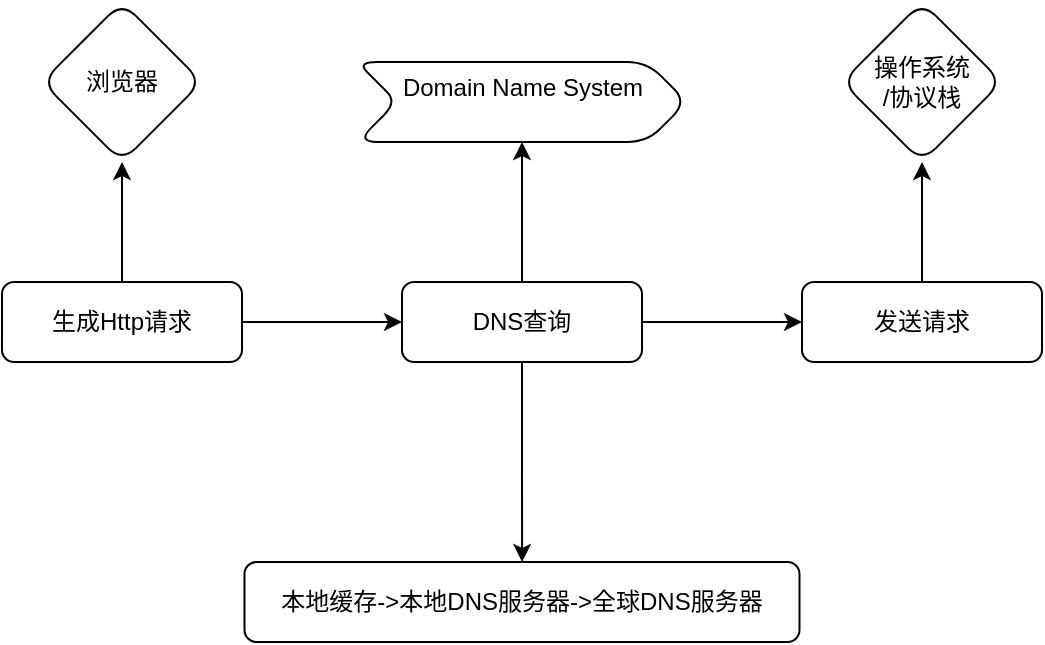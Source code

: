 <mxfile version="24.7.17">
  <diagram id="C5RBs43oDa-KdzZeNtuy" name="Page-1">
    <mxGraphModel dx="1434" dy="738" grid="1" gridSize="10" guides="1" tooltips="1" connect="1" arrows="1" fold="1" page="1" pageScale="1" pageWidth="827" pageHeight="1169" math="0" shadow="0">
      <root>
        <mxCell id="WIyWlLk6GJQsqaUBKTNV-0" />
        <mxCell id="WIyWlLk6GJQsqaUBKTNV-1" parent="WIyWlLk6GJQsqaUBKTNV-0" />
        <mxCell id="BnfD9BvIbWoBoNMzK2-x-1" value="" style="edgeStyle=orthogonalEdgeStyle;rounded=0;orthogonalLoop=1;jettySize=auto;html=1;" edge="1" parent="WIyWlLk6GJQsqaUBKTNV-1" source="WIyWlLk6GJQsqaUBKTNV-3" target="BnfD9BvIbWoBoNMzK2-x-0">
          <mxGeometry relative="1" as="geometry" />
        </mxCell>
        <mxCell id="BnfD9BvIbWoBoNMzK2-x-7" value="" style="edgeStyle=orthogonalEdgeStyle;rounded=0;orthogonalLoop=1;jettySize=auto;html=1;" edge="1" parent="WIyWlLk6GJQsqaUBKTNV-1" source="WIyWlLk6GJQsqaUBKTNV-3" target="BnfD9BvIbWoBoNMzK2-x-6">
          <mxGeometry relative="1" as="geometry" />
        </mxCell>
        <mxCell id="WIyWlLk6GJQsqaUBKTNV-3" value="生成Http请求" style="rounded=1;whiteSpace=wrap;html=1;fontSize=12;glass=0;strokeWidth=1;shadow=0;" parent="WIyWlLk6GJQsqaUBKTNV-1" vertex="1">
          <mxGeometry x="135" y="260" width="120" height="40" as="geometry" />
        </mxCell>
        <mxCell id="BnfD9BvIbWoBoNMzK2-x-3" value="" style="edgeStyle=orthogonalEdgeStyle;rounded=0;orthogonalLoop=1;jettySize=auto;html=1;" edge="1" parent="WIyWlLk6GJQsqaUBKTNV-1" source="BnfD9BvIbWoBoNMzK2-x-0" target="BnfD9BvIbWoBoNMzK2-x-2">
          <mxGeometry relative="1" as="geometry" />
        </mxCell>
        <mxCell id="BnfD9BvIbWoBoNMzK2-x-11" value="" style="edgeStyle=orthogonalEdgeStyle;rounded=0;orthogonalLoop=1;jettySize=auto;html=1;" edge="1" parent="WIyWlLk6GJQsqaUBKTNV-1" source="BnfD9BvIbWoBoNMzK2-x-0" target="BnfD9BvIbWoBoNMzK2-x-10">
          <mxGeometry relative="1" as="geometry" />
        </mxCell>
        <mxCell id="BnfD9BvIbWoBoNMzK2-x-13" value="" style="edgeStyle=orthogonalEdgeStyle;rounded=0;orthogonalLoop=1;jettySize=auto;html=1;" edge="1" parent="WIyWlLk6GJQsqaUBKTNV-1" source="BnfD9BvIbWoBoNMzK2-x-0" target="BnfD9BvIbWoBoNMzK2-x-12">
          <mxGeometry relative="1" as="geometry" />
        </mxCell>
        <mxCell id="BnfD9BvIbWoBoNMzK2-x-0" value="DNS查询" style="rounded=1;whiteSpace=wrap;html=1;fontSize=12;glass=0;strokeWidth=1;shadow=0;" vertex="1" parent="WIyWlLk6GJQsqaUBKTNV-1">
          <mxGeometry x="335" y="260" width="120" height="40" as="geometry" />
        </mxCell>
        <mxCell id="BnfD9BvIbWoBoNMzK2-x-9" value="" style="edgeStyle=orthogonalEdgeStyle;rounded=0;orthogonalLoop=1;jettySize=auto;html=1;" edge="1" parent="WIyWlLk6GJQsqaUBKTNV-1" source="BnfD9BvIbWoBoNMzK2-x-2" target="BnfD9BvIbWoBoNMzK2-x-8">
          <mxGeometry relative="1" as="geometry" />
        </mxCell>
        <mxCell id="BnfD9BvIbWoBoNMzK2-x-2" value="发送请求" style="rounded=1;whiteSpace=wrap;html=1;fontSize=12;glass=0;strokeWidth=1;shadow=0;" vertex="1" parent="WIyWlLk6GJQsqaUBKTNV-1">
          <mxGeometry x="535" y="260" width="120" height="40" as="geometry" />
        </mxCell>
        <mxCell id="BnfD9BvIbWoBoNMzK2-x-6" value="浏览器" style="rhombus;whiteSpace=wrap;html=1;rounded=1;glass=0;strokeWidth=1;shadow=0;" vertex="1" parent="WIyWlLk6GJQsqaUBKTNV-1">
          <mxGeometry x="155" y="120" width="80" height="80" as="geometry" />
        </mxCell>
        <mxCell id="BnfD9BvIbWoBoNMzK2-x-8" value="操作系统&lt;div&gt;/协议栈&lt;/div&gt;" style="rhombus;whiteSpace=wrap;html=1;rounded=1;glass=0;strokeWidth=1;shadow=0;" vertex="1" parent="WIyWlLk6GJQsqaUBKTNV-1">
          <mxGeometry x="555" y="120" width="80" height="80" as="geometry" />
        </mxCell>
        <mxCell id="BnfD9BvIbWoBoNMzK2-x-10" value="本地缓存-&amp;gt;本地DNS服务器-&amp;gt;全球DNS服务器" style="rounded=1;whiteSpace=wrap;html=1;fontSize=12;glass=0;strokeWidth=1;shadow=0;" vertex="1" parent="WIyWlLk6GJQsqaUBKTNV-1">
          <mxGeometry x="256.25" y="400" width="277.5" height="40" as="geometry" />
        </mxCell>
        <mxCell id="BnfD9BvIbWoBoNMzK2-x-12" value="&#xa;Domain Name System&#xa;&#xa;" style="shape=step;perimeter=stepPerimeter;whiteSpace=wrap;html=1;fixedSize=1;rounded=1;glass=0;strokeWidth=1;shadow=0;" vertex="1" parent="WIyWlLk6GJQsqaUBKTNV-1">
          <mxGeometry x="312.5" y="150" width="165" height="40" as="geometry" />
        </mxCell>
      </root>
    </mxGraphModel>
  </diagram>
</mxfile>
